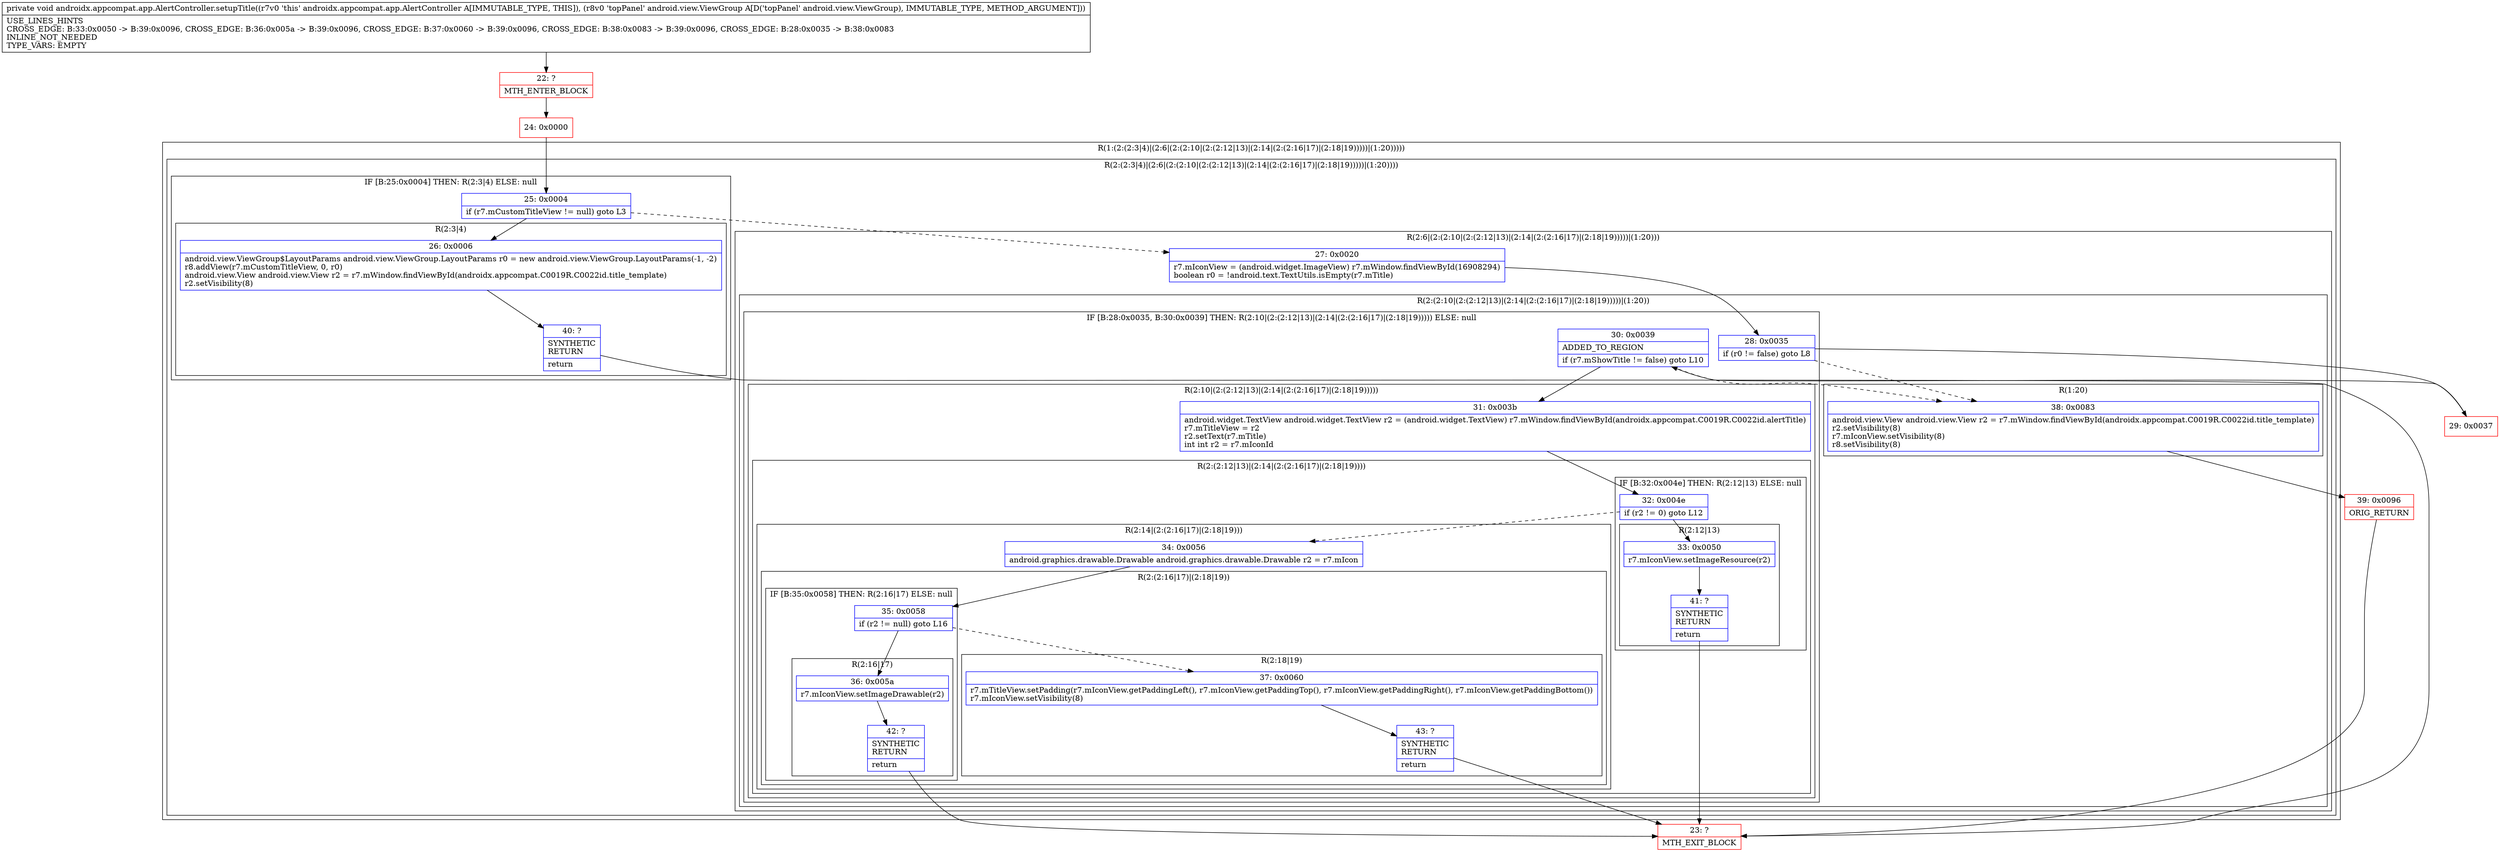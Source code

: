 digraph "CFG forandroidx.appcompat.app.AlertController.setupTitle(Landroid\/view\/ViewGroup;)V" {
subgraph cluster_Region_997448527 {
label = "R(1:(2:(2:3|4)|(2:6|(2:(2:10|(2:(2:12|13)|(2:14|(2:(2:16|17)|(2:18|19)))))|(1:20)))))";
node [shape=record,color=blue];
subgraph cluster_Region_530976883 {
label = "R(2:(2:3|4)|(2:6|(2:(2:10|(2:(2:12|13)|(2:14|(2:(2:16|17)|(2:18|19)))))|(1:20))))";
node [shape=record,color=blue];
subgraph cluster_IfRegion_2032188616 {
label = "IF [B:25:0x0004] THEN: R(2:3|4) ELSE: null";
node [shape=record,color=blue];
Node_25 [shape=record,label="{25\:\ 0x0004|if (r7.mCustomTitleView != null) goto L3\l}"];
subgraph cluster_Region_1362002354 {
label = "R(2:3|4)";
node [shape=record,color=blue];
Node_26 [shape=record,label="{26\:\ 0x0006|android.view.ViewGroup$LayoutParams android.view.ViewGroup.LayoutParams r0 = new android.view.ViewGroup.LayoutParams(\-1, \-2)\lr8.addView(r7.mCustomTitleView, 0, r0)\landroid.view.View android.view.View r2 = r7.mWindow.findViewById(androidx.appcompat.C0019R.C0022id.title_template)\lr2.setVisibility(8)\l}"];
Node_40 [shape=record,label="{40\:\ ?|SYNTHETIC\lRETURN\l|return\l}"];
}
}
subgraph cluster_Region_367685044 {
label = "R(2:6|(2:(2:10|(2:(2:12|13)|(2:14|(2:(2:16|17)|(2:18|19)))))|(1:20)))";
node [shape=record,color=blue];
Node_27 [shape=record,label="{27\:\ 0x0020|r7.mIconView = (android.widget.ImageView) r7.mWindow.findViewById(16908294)\lboolean r0 = !android.text.TextUtils.isEmpty(r7.mTitle)\l}"];
subgraph cluster_Region_136329427 {
label = "R(2:(2:10|(2:(2:12|13)|(2:14|(2:(2:16|17)|(2:18|19)))))|(1:20))";
node [shape=record,color=blue];
subgraph cluster_IfRegion_851328820 {
label = "IF [B:28:0x0035, B:30:0x0039] THEN: R(2:10|(2:(2:12|13)|(2:14|(2:(2:16|17)|(2:18|19))))) ELSE: null";
node [shape=record,color=blue];
Node_28 [shape=record,label="{28\:\ 0x0035|if (r0 != false) goto L8\l}"];
Node_30 [shape=record,label="{30\:\ 0x0039|ADDED_TO_REGION\l|if (r7.mShowTitle != false) goto L10\l}"];
subgraph cluster_Region_1556449868 {
label = "R(2:10|(2:(2:12|13)|(2:14|(2:(2:16|17)|(2:18|19)))))";
node [shape=record,color=blue];
Node_31 [shape=record,label="{31\:\ 0x003b|android.widget.TextView android.widget.TextView r2 = (android.widget.TextView) r7.mWindow.findViewById(androidx.appcompat.C0019R.C0022id.alertTitle)\lr7.mTitleView = r2\lr2.setText(r7.mTitle)\lint int r2 = r7.mIconId\l}"];
subgraph cluster_Region_766260027 {
label = "R(2:(2:12|13)|(2:14|(2:(2:16|17)|(2:18|19))))";
node [shape=record,color=blue];
subgraph cluster_IfRegion_444914605 {
label = "IF [B:32:0x004e] THEN: R(2:12|13) ELSE: null";
node [shape=record,color=blue];
Node_32 [shape=record,label="{32\:\ 0x004e|if (r2 != 0) goto L12\l}"];
subgraph cluster_Region_1493172310 {
label = "R(2:12|13)";
node [shape=record,color=blue];
Node_33 [shape=record,label="{33\:\ 0x0050|r7.mIconView.setImageResource(r2)\l}"];
Node_41 [shape=record,label="{41\:\ ?|SYNTHETIC\lRETURN\l|return\l}"];
}
}
subgraph cluster_Region_1157086206 {
label = "R(2:14|(2:(2:16|17)|(2:18|19)))";
node [shape=record,color=blue];
Node_34 [shape=record,label="{34\:\ 0x0056|android.graphics.drawable.Drawable android.graphics.drawable.Drawable r2 = r7.mIcon\l}"];
subgraph cluster_Region_36084597 {
label = "R(2:(2:16|17)|(2:18|19))";
node [shape=record,color=blue];
subgraph cluster_IfRegion_881909446 {
label = "IF [B:35:0x0058] THEN: R(2:16|17) ELSE: null";
node [shape=record,color=blue];
Node_35 [shape=record,label="{35\:\ 0x0058|if (r2 != null) goto L16\l}"];
subgraph cluster_Region_150286922 {
label = "R(2:16|17)";
node [shape=record,color=blue];
Node_36 [shape=record,label="{36\:\ 0x005a|r7.mIconView.setImageDrawable(r2)\l}"];
Node_42 [shape=record,label="{42\:\ ?|SYNTHETIC\lRETURN\l|return\l}"];
}
}
subgraph cluster_Region_2115809541 {
label = "R(2:18|19)";
node [shape=record,color=blue];
Node_37 [shape=record,label="{37\:\ 0x0060|r7.mTitleView.setPadding(r7.mIconView.getPaddingLeft(), r7.mIconView.getPaddingTop(), r7.mIconView.getPaddingRight(), r7.mIconView.getPaddingBottom())\lr7.mIconView.setVisibility(8)\l}"];
Node_43 [shape=record,label="{43\:\ ?|SYNTHETIC\lRETURN\l|return\l}"];
}
}
}
}
}
}
subgraph cluster_Region_2134661826 {
label = "R(1:20)";
node [shape=record,color=blue];
Node_38 [shape=record,label="{38\:\ 0x0083|android.view.View android.view.View r2 = r7.mWindow.findViewById(androidx.appcompat.C0019R.C0022id.title_template)\lr2.setVisibility(8)\lr7.mIconView.setVisibility(8)\lr8.setVisibility(8)\l}"];
}
}
}
}
}
Node_22 [shape=record,color=red,label="{22\:\ ?|MTH_ENTER_BLOCK\l}"];
Node_24 [shape=record,color=red,label="{24\:\ 0x0000}"];
Node_23 [shape=record,color=red,label="{23\:\ ?|MTH_EXIT_BLOCK\l}"];
Node_29 [shape=record,color=red,label="{29\:\ 0x0037}"];
Node_39 [shape=record,color=red,label="{39\:\ 0x0096|ORIG_RETURN\l}"];
MethodNode[shape=record,label="{private void androidx.appcompat.app.AlertController.setupTitle((r7v0 'this' androidx.appcompat.app.AlertController A[IMMUTABLE_TYPE, THIS]), (r8v0 'topPanel' android.view.ViewGroup A[D('topPanel' android.view.ViewGroup), IMMUTABLE_TYPE, METHOD_ARGUMENT]))  | USE_LINES_HINTS\lCROSS_EDGE: B:33:0x0050 \-\> B:39:0x0096, CROSS_EDGE: B:36:0x005a \-\> B:39:0x0096, CROSS_EDGE: B:37:0x0060 \-\> B:39:0x0096, CROSS_EDGE: B:38:0x0083 \-\> B:39:0x0096, CROSS_EDGE: B:28:0x0035 \-\> B:38:0x0083\lINLINE_NOT_NEEDED\lTYPE_VARS: EMPTY\l}"];
MethodNode -> Node_22;Node_25 -> Node_26;
Node_25 -> Node_27[style=dashed];
Node_26 -> Node_40;
Node_40 -> Node_23;
Node_27 -> Node_28;
Node_28 -> Node_29;
Node_28 -> Node_38[style=dashed];
Node_30 -> Node_31;
Node_30 -> Node_38[style=dashed];
Node_31 -> Node_32;
Node_32 -> Node_33;
Node_32 -> Node_34[style=dashed];
Node_33 -> Node_41;
Node_41 -> Node_23;
Node_34 -> Node_35;
Node_35 -> Node_36;
Node_35 -> Node_37[style=dashed];
Node_36 -> Node_42;
Node_42 -> Node_23;
Node_37 -> Node_43;
Node_43 -> Node_23;
Node_38 -> Node_39;
Node_22 -> Node_24;
Node_24 -> Node_25;
Node_29 -> Node_30;
Node_39 -> Node_23;
}

